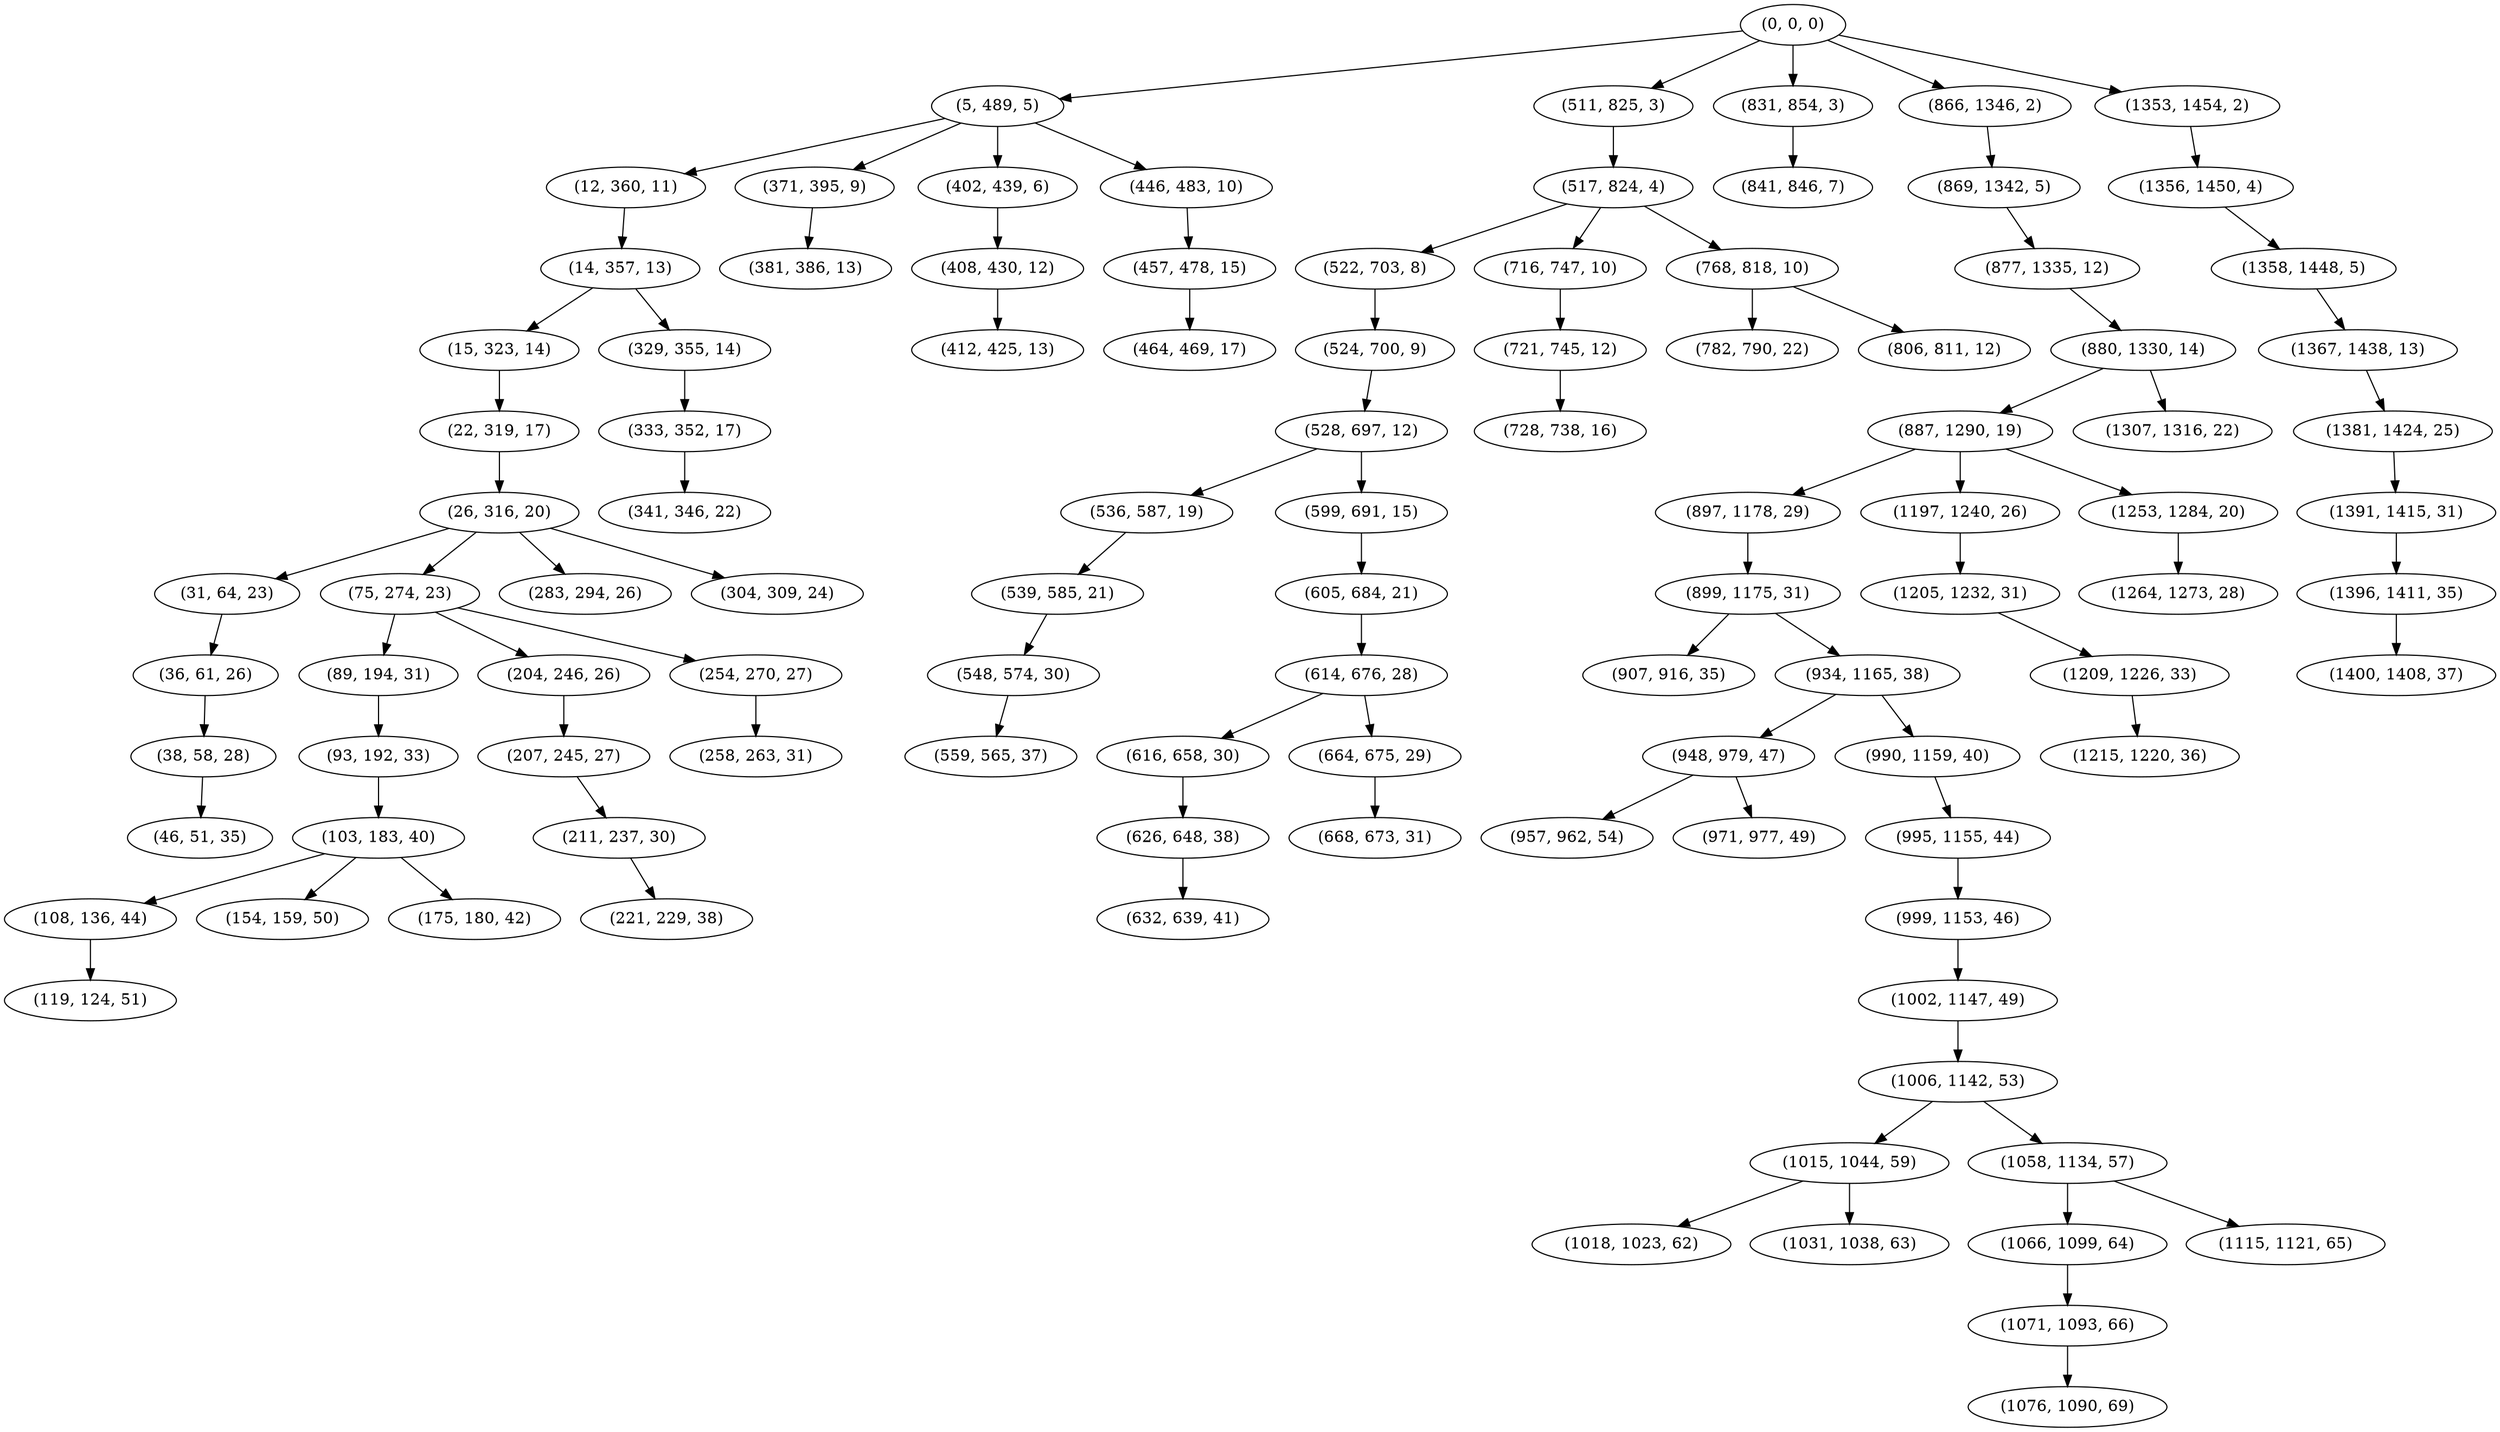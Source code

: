 digraph tree {
    "(0, 0, 0)";
    "(5, 489, 5)";
    "(12, 360, 11)";
    "(14, 357, 13)";
    "(15, 323, 14)";
    "(22, 319, 17)";
    "(26, 316, 20)";
    "(31, 64, 23)";
    "(36, 61, 26)";
    "(38, 58, 28)";
    "(46, 51, 35)";
    "(75, 274, 23)";
    "(89, 194, 31)";
    "(93, 192, 33)";
    "(103, 183, 40)";
    "(108, 136, 44)";
    "(119, 124, 51)";
    "(154, 159, 50)";
    "(175, 180, 42)";
    "(204, 246, 26)";
    "(207, 245, 27)";
    "(211, 237, 30)";
    "(221, 229, 38)";
    "(254, 270, 27)";
    "(258, 263, 31)";
    "(283, 294, 26)";
    "(304, 309, 24)";
    "(329, 355, 14)";
    "(333, 352, 17)";
    "(341, 346, 22)";
    "(371, 395, 9)";
    "(381, 386, 13)";
    "(402, 439, 6)";
    "(408, 430, 12)";
    "(412, 425, 13)";
    "(446, 483, 10)";
    "(457, 478, 15)";
    "(464, 469, 17)";
    "(511, 825, 3)";
    "(517, 824, 4)";
    "(522, 703, 8)";
    "(524, 700, 9)";
    "(528, 697, 12)";
    "(536, 587, 19)";
    "(539, 585, 21)";
    "(548, 574, 30)";
    "(559, 565, 37)";
    "(599, 691, 15)";
    "(605, 684, 21)";
    "(614, 676, 28)";
    "(616, 658, 30)";
    "(626, 648, 38)";
    "(632, 639, 41)";
    "(664, 675, 29)";
    "(668, 673, 31)";
    "(716, 747, 10)";
    "(721, 745, 12)";
    "(728, 738, 16)";
    "(768, 818, 10)";
    "(782, 790, 22)";
    "(806, 811, 12)";
    "(831, 854, 3)";
    "(841, 846, 7)";
    "(866, 1346, 2)";
    "(869, 1342, 5)";
    "(877, 1335, 12)";
    "(880, 1330, 14)";
    "(887, 1290, 19)";
    "(897, 1178, 29)";
    "(899, 1175, 31)";
    "(907, 916, 35)";
    "(934, 1165, 38)";
    "(948, 979, 47)";
    "(957, 962, 54)";
    "(971, 977, 49)";
    "(990, 1159, 40)";
    "(995, 1155, 44)";
    "(999, 1153, 46)";
    "(1002, 1147, 49)";
    "(1006, 1142, 53)";
    "(1015, 1044, 59)";
    "(1018, 1023, 62)";
    "(1031, 1038, 63)";
    "(1058, 1134, 57)";
    "(1066, 1099, 64)";
    "(1071, 1093, 66)";
    "(1076, 1090, 69)";
    "(1115, 1121, 65)";
    "(1197, 1240, 26)";
    "(1205, 1232, 31)";
    "(1209, 1226, 33)";
    "(1215, 1220, 36)";
    "(1253, 1284, 20)";
    "(1264, 1273, 28)";
    "(1307, 1316, 22)";
    "(1353, 1454, 2)";
    "(1356, 1450, 4)";
    "(1358, 1448, 5)";
    "(1367, 1438, 13)";
    "(1381, 1424, 25)";
    "(1391, 1415, 31)";
    "(1396, 1411, 35)";
    "(1400, 1408, 37)";
    "(0, 0, 0)" -> "(5, 489, 5)";
    "(0, 0, 0)" -> "(511, 825, 3)";
    "(0, 0, 0)" -> "(831, 854, 3)";
    "(0, 0, 0)" -> "(866, 1346, 2)";
    "(0, 0, 0)" -> "(1353, 1454, 2)";
    "(5, 489, 5)" -> "(12, 360, 11)";
    "(5, 489, 5)" -> "(371, 395, 9)";
    "(5, 489, 5)" -> "(402, 439, 6)";
    "(5, 489, 5)" -> "(446, 483, 10)";
    "(12, 360, 11)" -> "(14, 357, 13)";
    "(14, 357, 13)" -> "(15, 323, 14)";
    "(14, 357, 13)" -> "(329, 355, 14)";
    "(15, 323, 14)" -> "(22, 319, 17)";
    "(22, 319, 17)" -> "(26, 316, 20)";
    "(26, 316, 20)" -> "(31, 64, 23)";
    "(26, 316, 20)" -> "(75, 274, 23)";
    "(26, 316, 20)" -> "(283, 294, 26)";
    "(26, 316, 20)" -> "(304, 309, 24)";
    "(31, 64, 23)" -> "(36, 61, 26)";
    "(36, 61, 26)" -> "(38, 58, 28)";
    "(38, 58, 28)" -> "(46, 51, 35)";
    "(75, 274, 23)" -> "(89, 194, 31)";
    "(75, 274, 23)" -> "(204, 246, 26)";
    "(75, 274, 23)" -> "(254, 270, 27)";
    "(89, 194, 31)" -> "(93, 192, 33)";
    "(93, 192, 33)" -> "(103, 183, 40)";
    "(103, 183, 40)" -> "(108, 136, 44)";
    "(103, 183, 40)" -> "(154, 159, 50)";
    "(103, 183, 40)" -> "(175, 180, 42)";
    "(108, 136, 44)" -> "(119, 124, 51)";
    "(204, 246, 26)" -> "(207, 245, 27)";
    "(207, 245, 27)" -> "(211, 237, 30)";
    "(211, 237, 30)" -> "(221, 229, 38)";
    "(254, 270, 27)" -> "(258, 263, 31)";
    "(329, 355, 14)" -> "(333, 352, 17)";
    "(333, 352, 17)" -> "(341, 346, 22)";
    "(371, 395, 9)" -> "(381, 386, 13)";
    "(402, 439, 6)" -> "(408, 430, 12)";
    "(408, 430, 12)" -> "(412, 425, 13)";
    "(446, 483, 10)" -> "(457, 478, 15)";
    "(457, 478, 15)" -> "(464, 469, 17)";
    "(511, 825, 3)" -> "(517, 824, 4)";
    "(517, 824, 4)" -> "(522, 703, 8)";
    "(517, 824, 4)" -> "(716, 747, 10)";
    "(517, 824, 4)" -> "(768, 818, 10)";
    "(522, 703, 8)" -> "(524, 700, 9)";
    "(524, 700, 9)" -> "(528, 697, 12)";
    "(528, 697, 12)" -> "(536, 587, 19)";
    "(528, 697, 12)" -> "(599, 691, 15)";
    "(536, 587, 19)" -> "(539, 585, 21)";
    "(539, 585, 21)" -> "(548, 574, 30)";
    "(548, 574, 30)" -> "(559, 565, 37)";
    "(599, 691, 15)" -> "(605, 684, 21)";
    "(605, 684, 21)" -> "(614, 676, 28)";
    "(614, 676, 28)" -> "(616, 658, 30)";
    "(614, 676, 28)" -> "(664, 675, 29)";
    "(616, 658, 30)" -> "(626, 648, 38)";
    "(626, 648, 38)" -> "(632, 639, 41)";
    "(664, 675, 29)" -> "(668, 673, 31)";
    "(716, 747, 10)" -> "(721, 745, 12)";
    "(721, 745, 12)" -> "(728, 738, 16)";
    "(768, 818, 10)" -> "(782, 790, 22)";
    "(768, 818, 10)" -> "(806, 811, 12)";
    "(831, 854, 3)" -> "(841, 846, 7)";
    "(866, 1346, 2)" -> "(869, 1342, 5)";
    "(869, 1342, 5)" -> "(877, 1335, 12)";
    "(877, 1335, 12)" -> "(880, 1330, 14)";
    "(880, 1330, 14)" -> "(887, 1290, 19)";
    "(880, 1330, 14)" -> "(1307, 1316, 22)";
    "(887, 1290, 19)" -> "(897, 1178, 29)";
    "(887, 1290, 19)" -> "(1197, 1240, 26)";
    "(887, 1290, 19)" -> "(1253, 1284, 20)";
    "(897, 1178, 29)" -> "(899, 1175, 31)";
    "(899, 1175, 31)" -> "(907, 916, 35)";
    "(899, 1175, 31)" -> "(934, 1165, 38)";
    "(934, 1165, 38)" -> "(948, 979, 47)";
    "(934, 1165, 38)" -> "(990, 1159, 40)";
    "(948, 979, 47)" -> "(957, 962, 54)";
    "(948, 979, 47)" -> "(971, 977, 49)";
    "(990, 1159, 40)" -> "(995, 1155, 44)";
    "(995, 1155, 44)" -> "(999, 1153, 46)";
    "(999, 1153, 46)" -> "(1002, 1147, 49)";
    "(1002, 1147, 49)" -> "(1006, 1142, 53)";
    "(1006, 1142, 53)" -> "(1015, 1044, 59)";
    "(1006, 1142, 53)" -> "(1058, 1134, 57)";
    "(1015, 1044, 59)" -> "(1018, 1023, 62)";
    "(1015, 1044, 59)" -> "(1031, 1038, 63)";
    "(1058, 1134, 57)" -> "(1066, 1099, 64)";
    "(1058, 1134, 57)" -> "(1115, 1121, 65)";
    "(1066, 1099, 64)" -> "(1071, 1093, 66)";
    "(1071, 1093, 66)" -> "(1076, 1090, 69)";
    "(1197, 1240, 26)" -> "(1205, 1232, 31)";
    "(1205, 1232, 31)" -> "(1209, 1226, 33)";
    "(1209, 1226, 33)" -> "(1215, 1220, 36)";
    "(1253, 1284, 20)" -> "(1264, 1273, 28)";
    "(1353, 1454, 2)" -> "(1356, 1450, 4)";
    "(1356, 1450, 4)" -> "(1358, 1448, 5)";
    "(1358, 1448, 5)" -> "(1367, 1438, 13)";
    "(1367, 1438, 13)" -> "(1381, 1424, 25)";
    "(1381, 1424, 25)" -> "(1391, 1415, 31)";
    "(1391, 1415, 31)" -> "(1396, 1411, 35)";
    "(1396, 1411, 35)" -> "(1400, 1408, 37)";
}
